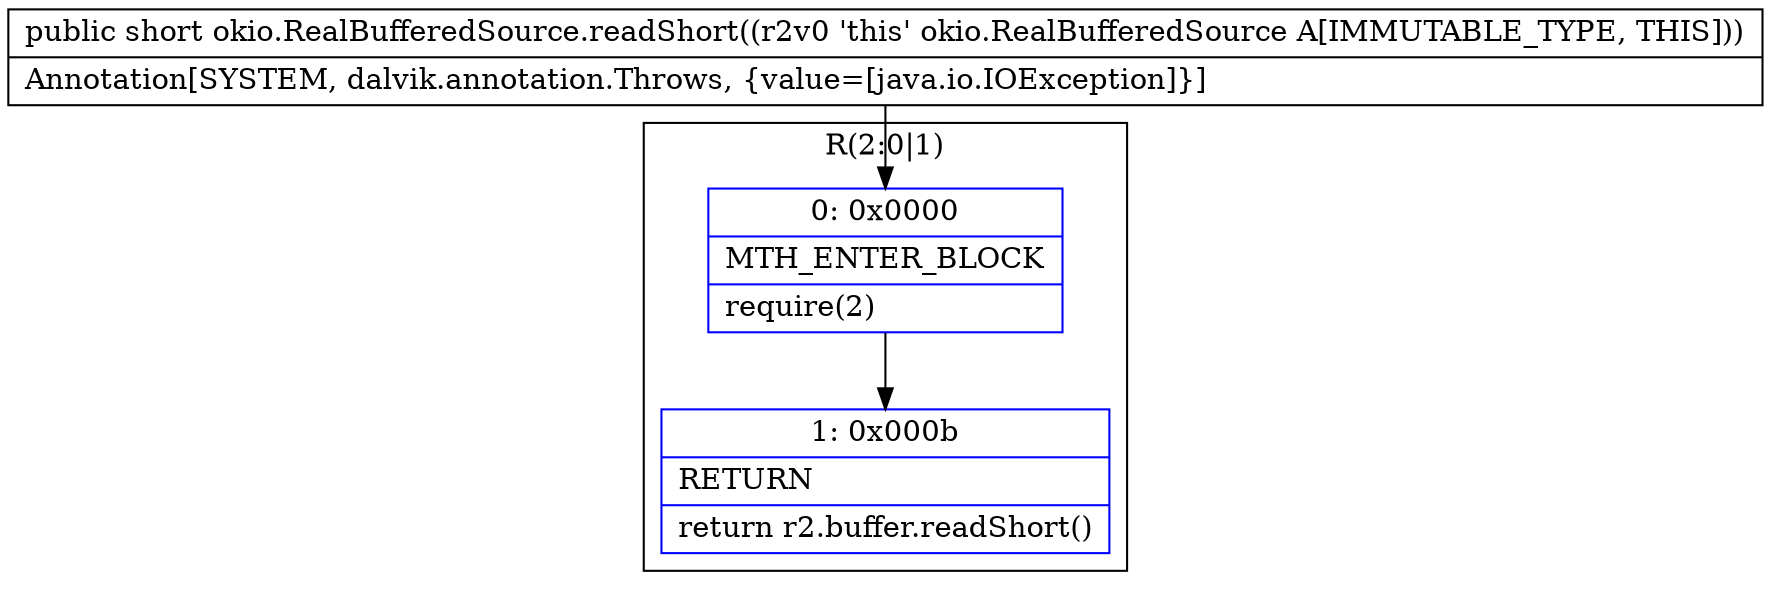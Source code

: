 digraph "CFG forokio.RealBufferedSource.readShort()S" {
subgraph cluster_Region_1293930262 {
label = "R(2:0|1)";
node [shape=record,color=blue];
Node_0 [shape=record,label="{0\:\ 0x0000|MTH_ENTER_BLOCK\l|require(2)\l}"];
Node_1 [shape=record,label="{1\:\ 0x000b|RETURN\l|return r2.buffer.readShort()\l}"];
}
MethodNode[shape=record,label="{public short okio.RealBufferedSource.readShort((r2v0 'this' okio.RealBufferedSource A[IMMUTABLE_TYPE, THIS]))  | Annotation[SYSTEM, dalvik.annotation.Throws, \{value=[java.io.IOException]\}]\l}"];
MethodNode -> Node_0;
Node_0 -> Node_1;
}

